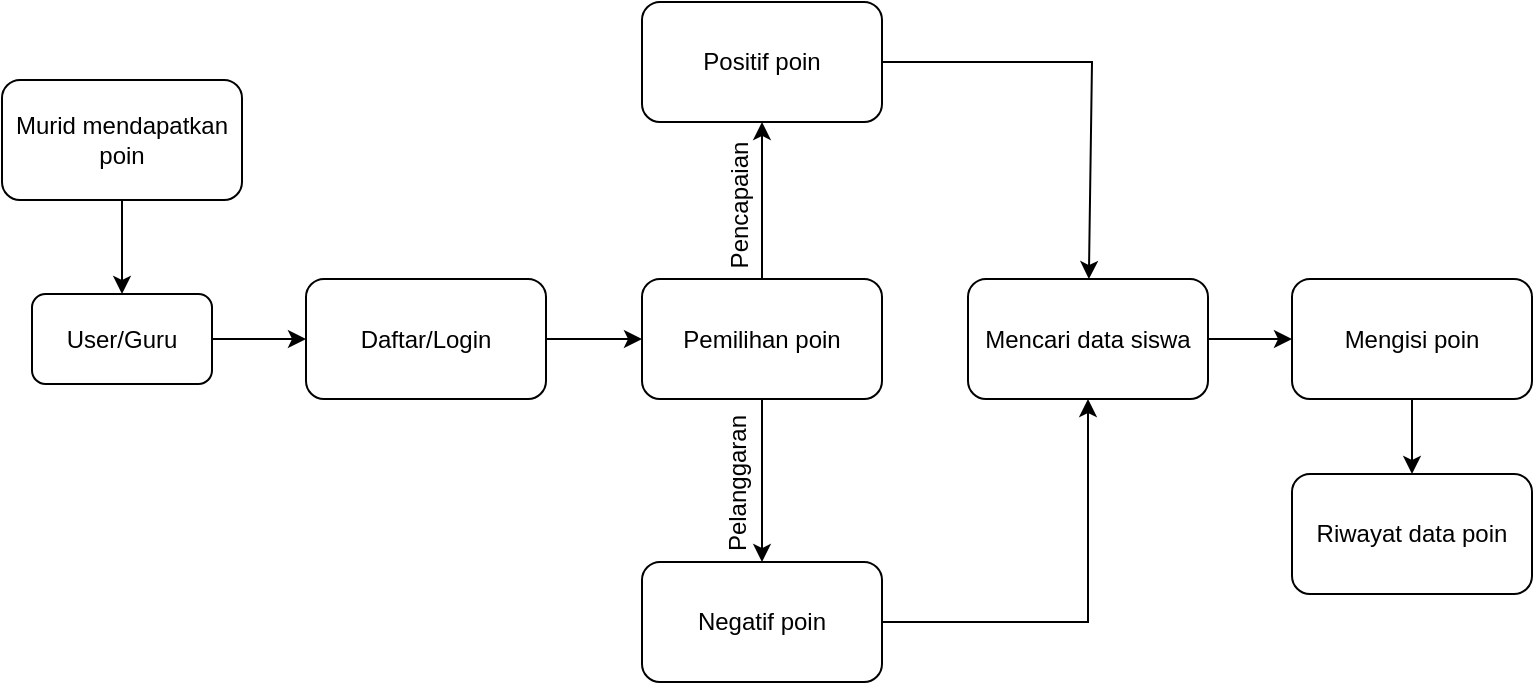 <mxfile version="24.7.4">
  <diagram name="Page-1" id="-9Iy94mN1ofaxpAQXRIW">
    <mxGraphModel dx="880" dy="478" grid="1" gridSize="10" guides="1" tooltips="1" connect="1" arrows="1" fold="1" page="1" pageScale="1" pageWidth="850" pageHeight="1100" math="0" shadow="0">
      <root>
        <mxCell id="0" />
        <mxCell id="1" parent="0" />
        <mxCell id="A6SjyKwUhPvSU5UJ5r70-2" value="User/Guru" style="rounded=1;whiteSpace=wrap;html=1;" vertex="1" parent="1">
          <mxGeometry x="30" y="340" width="90" height="45" as="geometry" />
        </mxCell>
        <mxCell id="A6SjyKwUhPvSU5UJ5r70-3" value="" style="endArrow=classic;html=1;rounded=0;" edge="1" parent="1" source="A6SjyKwUhPvSU5UJ5r70-2" target="A6SjyKwUhPvSU5UJ5r70-4">
          <mxGeometry width="50" height="50" relative="1" as="geometry">
            <mxPoint x="280" y="280" as="sourcePoint" />
            <mxPoint x="170" y="173" as="targetPoint" />
          </mxGeometry>
        </mxCell>
        <mxCell id="A6SjyKwUhPvSU5UJ5r70-6" value="" style="edgeStyle=orthogonalEdgeStyle;rounded=0;orthogonalLoop=1;jettySize=auto;html=1;" edge="1" parent="1" source="A6SjyKwUhPvSU5UJ5r70-4" target="A6SjyKwUhPvSU5UJ5r70-5">
          <mxGeometry relative="1" as="geometry" />
        </mxCell>
        <mxCell id="A6SjyKwUhPvSU5UJ5r70-4" value="Daftar/Login" style="rounded=1;whiteSpace=wrap;html=1;" vertex="1" parent="1">
          <mxGeometry x="167" y="332.5" width="120" height="60" as="geometry" />
        </mxCell>
        <mxCell id="A6SjyKwUhPvSU5UJ5r70-5" value="Pemilihan poin" style="rounded=1;whiteSpace=wrap;html=1;" vertex="1" parent="1">
          <mxGeometry x="335" y="332.5" width="120" height="60" as="geometry" />
        </mxCell>
        <mxCell id="A6SjyKwUhPvSU5UJ5r70-7" value="Negatif poin" style="rounded=1;whiteSpace=wrap;html=1;" vertex="1" parent="1">
          <mxGeometry x="335" y="474" width="120" height="60" as="geometry" />
        </mxCell>
        <mxCell id="A6SjyKwUhPvSU5UJ5r70-8" value="Positif poin" style="rounded=1;whiteSpace=wrap;html=1;" vertex="1" parent="1">
          <mxGeometry x="335" y="194" width="120" height="60" as="geometry" />
        </mxCell>
        <mxCell id="A6SjyKwUhPvSU5UJ5r70-9" value="" style="endArrow=classic;html=1;rounded=0;" edge="1" parent="1" source="A6SjyKwUhPvSU5UJ5r70-5" target="A6SjyKwUhPvSU5UJ5r70-7">
          <mxGeometry width="50" height="50" relative="1" as="geometry">
            <mxPoint x="280" y="280" as="sourcePoint" />
            <mxPoint x="330" y="230" as="targetPoint" />
          </mxGeometry>
        </mxCell>
        <mxCell id="A6SjyKwUhPvSU5UJ5r70-10" value="" style="endArrow=classic;html=1;rounded=0;" edge="1" parent="1" source="A6SjyKwUhPvSU5UJ5r70-5" target="A6SjyKwUhPvSU5UJ5r70-8">
          <mxGeometry width="50" height="50" relative="1" as="geometry">
            <mxPoint x="280" y="280" as="sourcePoint" />
            <mxPoint x="330" y="230" as="targetPoint" />
          </mxGeometry>
        </mxCell>
        <mxCell id="A6SjyKwUhPvSU5UJ5r70-11" value="Pencapaian" style="text;html=1;align=center;verticalAlign=middle;resizable=0;points=[];autosize=1;strokeColor=none;fillColor=none;rotation=-90;" vertex="1" parent="1">
          <mxGeometry x="339" y="281" width="90" height="30" as="geometry" />
        </mxCell>
        <mxCell id="A6SjyKwUhPvSU5UJ5r70-12" value="Pelanggaran" style="text;html=1;align=center;verticalAlign=middle;resizable=0;points=[];autosize=1;strokeColor=none;fillColor=none;rotation=-90;" vertex="1" parent="1">
          <mxGeometry x="338" y="420" width="90" height="30" as="geometry" />
        </mxCell>
        <mxCell id="A6SjyKwUhPvSU5UJ5r70-19" value="" style="edgeStyle=orthogonalEdgeStyle;rounded=0;orthogonalLoop=1;jettySize=auto;html=1;" edge="1" parent="1" source="A6SjyKwUhPvSU5UJ5r70-14" target="A6SjyKwUhPvSU5UJ5r70-18">
          <mxGeometry relative="1" as="geometry" />
        </mxCell>
        <mxCell id="A6SjyKwUhPvSU5UJ5r70-14" value="Mencari data siswa" style="rounded=1;whiteSpace=wrap;html=1;" vertex="1" parent="1">
          <mxGeometry x="498" y="332.5" width="120" height="60" as="geometry" />
        </mxCell>
        <mxCell id="A6SjyKwUhPvSU5UJ5r70-16" value="" style="endArrow=classic;html=1;rounded=0;" edge="1" parent="1" source="A6SjyKwUhPvSU5UJ5r70-8" target="A6SjyKwUhPvSU5UJ5r70-14">
          <mxGeometry width="50" height="50" relative="1" as="geometry">
            <mxPoint x="280" y="480" as="sourcePoint" />
            <mxPoint x="330" y="430" as="targetPoint" />
            <Array as="points">
              <mxPoint x="560" y="224" />
            </Array>
          </mxGeometry>
        </mxCell>
        <mxCell id="A6SjyKwUhPvSU5UJ5r70-17" value="" style="endArrow=classic;html=1;rounded=0;" edge="1" parent="1" source="A6SjyKwUhPvSU5UJ5r70-7" target="A6SjyKwUhPvSU5UJ5r70-14">
          <mxGeometry width="50" height="50" relative="1" as="geometry">
            <mxPoint x="410" y="380" as="sourcePoint" />
            <mxPoint x="460" y="330" as="targetPoint" />
            <Array as="points">
              <mxPoint x="558" y="504" />
            </Array>
          </mxGeometry>
        </mxCell>
        <mxCell id="A6SjyKwUhPvSU5UJ5r70-21" value="" style="edgeStyle=orthogonalEdgeStyle;rounded=0;orthogonalLoop=1;jettySize=auto;html=1;" edge="1" parent="1" source="A6SjyKwUhPvSU5UJ5r70-18" target="A6SjyKwUhPvSU5UJ5r70-20">
          <mxGeometry relative="1" as="geometry" />
        </mxCell>
        <mxCell id="A6SjyKwUhPvSU5UJ5r70-18" value="Mengisi poin" style="rounded=1;whiteSpace=wrap;html=1;" vertex="1" parent="1">
          <mxGeometry x="660" y="332.5" width="120" height="60" as="geometry" />
        </mxCell>
        <mxCell id="A6SjyKwUhPvSU5UJ5r70-20" value="Riwayat data poin" style="rounded=1;whiteSpace=wrap;html=1;" vertex="1" parent="1">
          <mxGeometry x="660" y="430" width="120" height="60" as="geometry" />
        </mxCell>
        <mxCell id="A6SjyKwUhPvSU5UJ5r70-23" value="" style="edgeStyle=orthogonalEdgeStyle;rounded=0;orthogonalLoop=1;jettySize=auto;html=1;" edge="1" parent="1" source="A6SjyKwUhPvSU5UJ5r70-22" target="A6SjyKwUhPvSU5UJ5r70-2">
          <mxGeometry relative="1" as="geometry" />
        </mxCell>
        <mxCell id="A6SjyKwUhPvSU5UJ5r70-22" value="Murid mendapatkan poin" style="rounded=1;whiteSpace=wrap;html=1;" vertex="1" parent="1">
          <mxGeometry x="15" y="233" width="120" height="60" as="geometry" />
        </mxCell>
      </root>
    </mxGraphModel>
  </diagram>
</mxfile>
